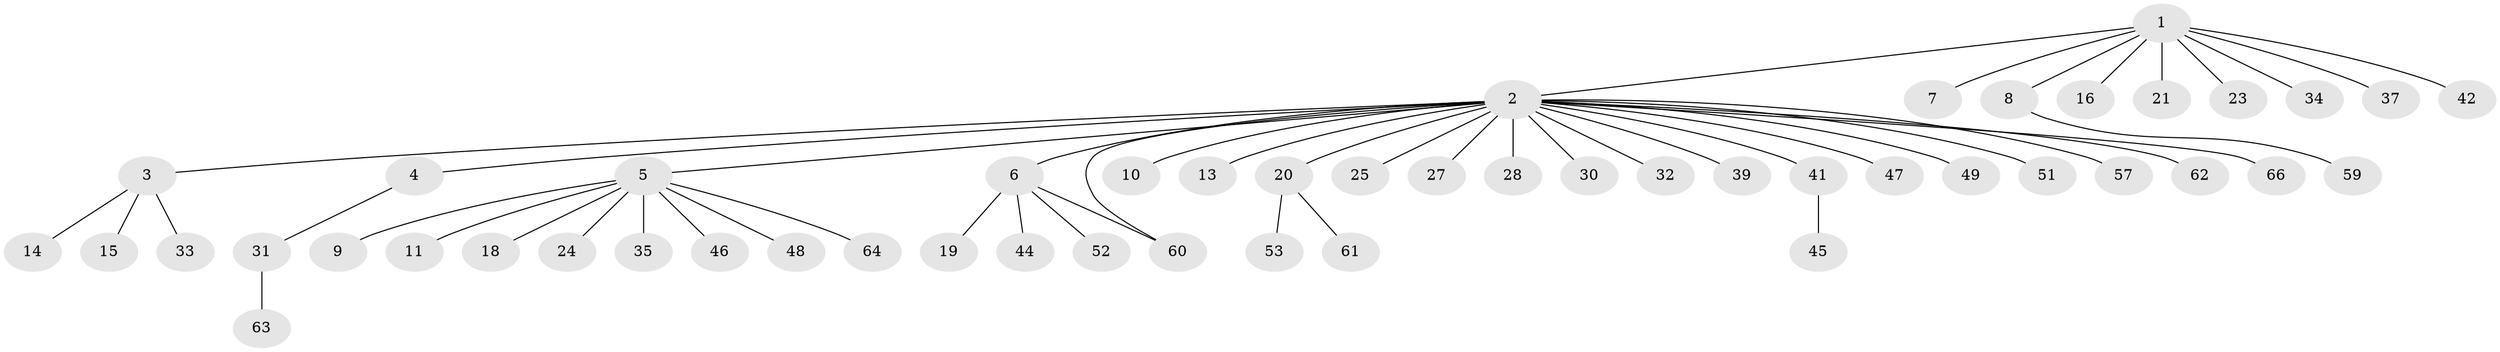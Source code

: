 // original degree distribution, {9: 0.015151515151515152, 24: 0.015151515151515152, 5: 0.015151515151515152, 3: 0.10606060606060606, 8: 0.015151515151515152, 4: 0.015151515151515152, 2: 0.13636363636363635, 1: 0.6818181818181818}
// Generated by graph-tools (version 1.1) at 2025/11/02/27/25 16:11:15]
// undirected, 51 vertices, 51 edges
graph export_dot {
graph [start="1"]
  node [color=gray90,style=filled];
  1 [super="+12"];
  2 [super="+36"];
  3 [super="+26"];
  4 [super="+56"];
  5 [super="+17"];
  6 [super="+22"];
  7 [super="+50"];
  8 [super="+43"];
  9;
  10 [super="+54"];
  11;
  13;
  14;
  15 [super="+29"];
  16;
  18;
  19;
  20 [super="+38"];
  21;
  23 [super="+40"];
  24 [super="+65"];
  25;
  27;
  28;
  30;
  31;
  32;
  33;
  34;
  35;
  37 [super="+55"];
  39;
  41 [super="+58"];
  42;
  44;
  45;
  46;
  47;
  48;
  49;
  51;
  52;
  53;
  57;
  59;
  60;
  61;
  62;
  63;
  64;
  66;
  1 -- 2;
  1 -- 7;
  1 -- 8;
  1 -- 16;
  1 -- 21;
  1 -- 23;
  1 -- 34;
  1 -- 42;
  1 -- 37;
  2 -- 3;
  2 -- 4;
  2 -- 5;
  2 -- 6;
  2 -- 10;
  2 -- 13;
  2 -- 20 [weight=2];
  2 -- 25;
  2 -- 27;
  2 -- 28;
  2 -- 30;
  2 -- 32;
  2 -- 39;
  2 -- 41;
  2 -- 47;
  2 -- 49;
  2 -- 51;
  2 -- 57;
  2 -- 60;
  2 -- 62;
  2 -- 66;
  3 -- 14;
  3 -- 15;
  3 -- 33;
  4 -- 31;
  5 -- 9;
  5 -- 11;
  5 -- 18;
  5 -- 24;
  5 -- 35;
  5 -- 46;
  5 -- 48;
  5 -- 64;
  6 -- 19;
  6 -- 44;
  6 -- 52;
  6 -- 60;
  8 -- 59;
  20 -- 53;
  20 -- 61;
  31 -- 63;
  41 -- 45;
}
